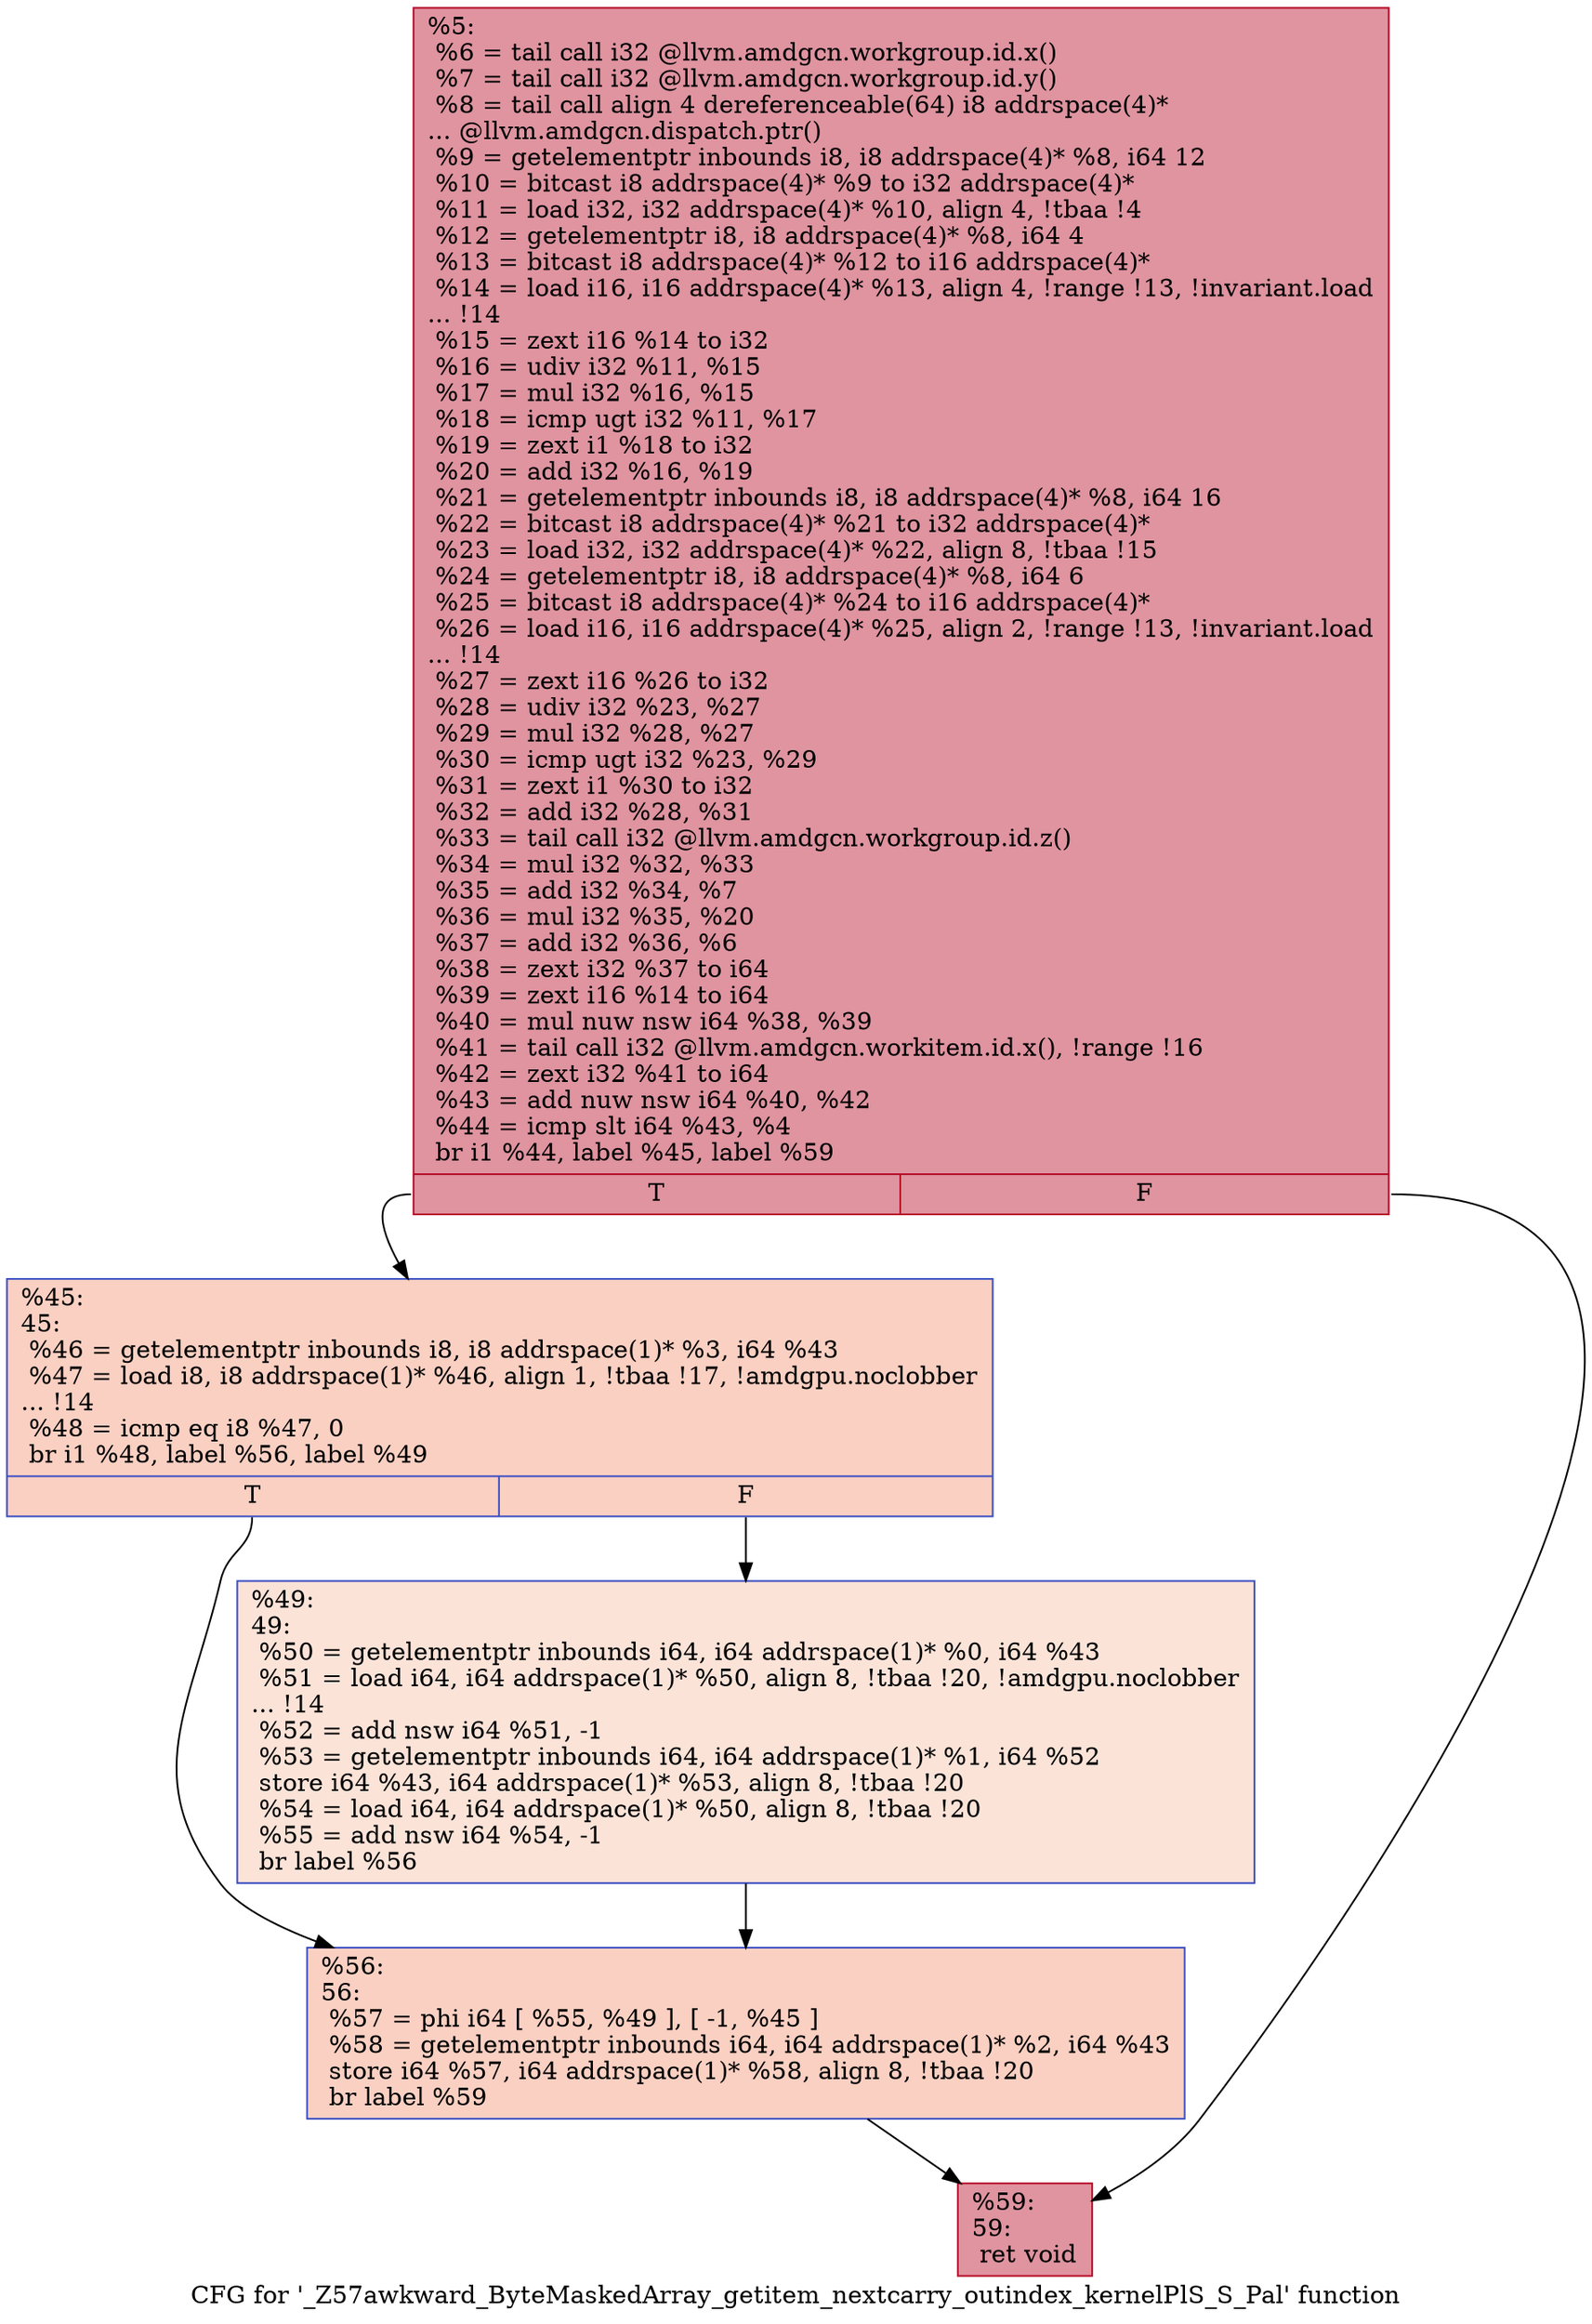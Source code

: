 digraph "CFG for '_Z57awkward_ByteMaskedArray_getitem_nextcarry_outindex_kernelPlS_S_Pal' function" {
	label="CFG for '_Z57awkward_ByteMaskedArray_getitem_nextcarry_outindex_kernelPlS_S_Pal' function";

	Node0x4cdcc10 [shape=record,color="#b70d28ff", style=filled, fillcolor="#b70d2870",label="{%5:\l  %6 = tail call i32 @llvm.amdgcn.workgroup.id.x()\l  %7 = tail call i32 @llvm.amdgcn.workgroup.id.y()\l  %8 = tail call align 4 dereferenceable(64) i8 addrspace(4)*\l... @llvm.amdgcn.dispatch.ptr()\l  %9 = getelementptr inbounds i8, i8 addrspace(4)* %8, i64 12\l  %10 = bitcast i8 addrspace(4)* %9 to i32 addrspace(4)*\l  %11 = load i32, i32 addrspace(4)* %10, align 4, !tbaa !4\l  %12 = getelementptr i8, i8 addrspace(4)* %8, i64 4\l  %13 = bitcast i8 addrspace(4)* %12 to i16 addrspace(4)*\l  %14 = load i16, i16 addrspace(4)* %13, align 4, !range !13, !invariant.load\l... !14\l  %15 = zext i16 %14 to i32\l  %16 = udiv i32 %11, %15\l  %17 = mul i32 %16, %15\l  %18 = icmp ugt i32 %11, %17\l  %19 = zext i1 %18 to i32\l  %20 = add i32 %16, %19\l  %21 = getelementptr inbounds i8, i8 addrspace(4)* %8, i64 16\l  %22 = bitcast i8 addrspace(4)* %21 to i32 addrspace(4)*\l  %23 = load i32, i32 addrspace(4)* %22, align 8, !tbaa !15\l  %24 = getelementptr i8, i8 addrspace(4)* %8, i64 6\l  %25 = bitcast i8 addrspace(4)* %24 to i16 addrspace(4)*\l  %26 = load i16, i16 addrspace(4)* %25, align 2, !range !13, !invariant.load\l... !14\l  %27 = zext i16 %26 to i32\l  %28 = udiv i32 %23, %27\l  %29 = mul i32 %28, %27\l  %30 = icmp ugt i32 %23, %29\l  %31 = zext i1 %30 to i32\l  %32 = add i32 %28, %31\l  %33 = tail call i32 @llvm.amdgcn.workgroup.id.z()\l  %34 = mul i32 %32, %33\l  %35 = add i32 %34, %7\l  %36 = mul i32 %35, %20\l  %37 = add i32 %36, %6\l  %38 = zext i32 %37 to i64\l  %39 = zext i16 %14 to i64\l  %40 = mul nuw nsw i64 %38, %39\l  %41 = tail call i32 @llvm.amdgcn.workitem.id.x(), !range !16\l  %42 = zext i32 %41 to i64\l  %43 = add nuw nsw i64 %40, %42\l  %44 = icmp slt i64 %43, %4\l  br i1 %44, label %45, label %59\l|{<s0>T|<s1>F}}"];
	Node0x4cdcc10:s0 -> Node0x4ce0db0;
	Node0x4cdcc10:s1 -> Node0x4ce0e40;
	Node0x4ce0db0 [shape=record,color="#3d50c3ff", style=filled, fillcolor="#f3947570",label="{%45:\l45:                                               \l  %46 = getelementptr inbounds i8, i8 addrspace(1)* %3, i64 %43\l  %47 = load i8, i8 addrspace(1)* %46, align 1, !tbaa !17, !amdgpu.noclobber\l... !14\l  %48 = icmp eq i8 %47, 0\l  br i1 %48, label %56, label %49\l|{<s0>T|<s1>F}}"];
	Node0x4ce0db0:s0 -> Node0x4ce12a0;
	Node0x4ce0db0:s1 -> Node0x4ce1330;
	Node0x4ce1330 [shape=record,color="#3d50c3ff", style=filled, fillcolor="#f6bfa670",label="{%49:\l49:                                               \l  %50 = getelementptr inbounds i64, i64 addrspace(1)* %0, i64 %43\l  %51 = load i64, i64 addrspace(1)* %50, align 8, !tbaa !20, !amdgpu.noclobber\l... !14\l  %52 = add nsw i64 %51, -1\l  %53 = getelementptr inbounds i64, i64 addrspace(1)* %1, i64 %52\l  store i64 %43, i64 addrspace(1)* %53, align 8, !tbaa !20\l  %54 = load i64, i64 addrspace(1)* %50, align 8, !tbaa !20\l  %55 = add nsw i64 %54, -1\l  br label %56\l}"];
	Node0x4ce1330 -> Node0x4ce12a0;
	Node0x4ce12a0 [shape=record,color="#3d50c3ff", style=filled, fillcolor="#f3947570",label="{%56:\l56:                                               \l  %57 = phi i64 [ %55, %49 ], [ -1, %45 ]\l  %58 = getelementptr inbounds i64, i64 addrspace(1)* %2, i64 %43\l  store i64 %57, i64 addrspace(1)* %58, align 8, !tbaa !20\l  br label %59\l}"];
	Node0x4ce12a0 -> Node0x4ce0e40;
	Node0x4ce0e40 [shape=record,color="#b70d28ff", style=filled, fillcolor="#b70d2870",label="{%59:\l59:                                               \l  ret void\l}"];
}

